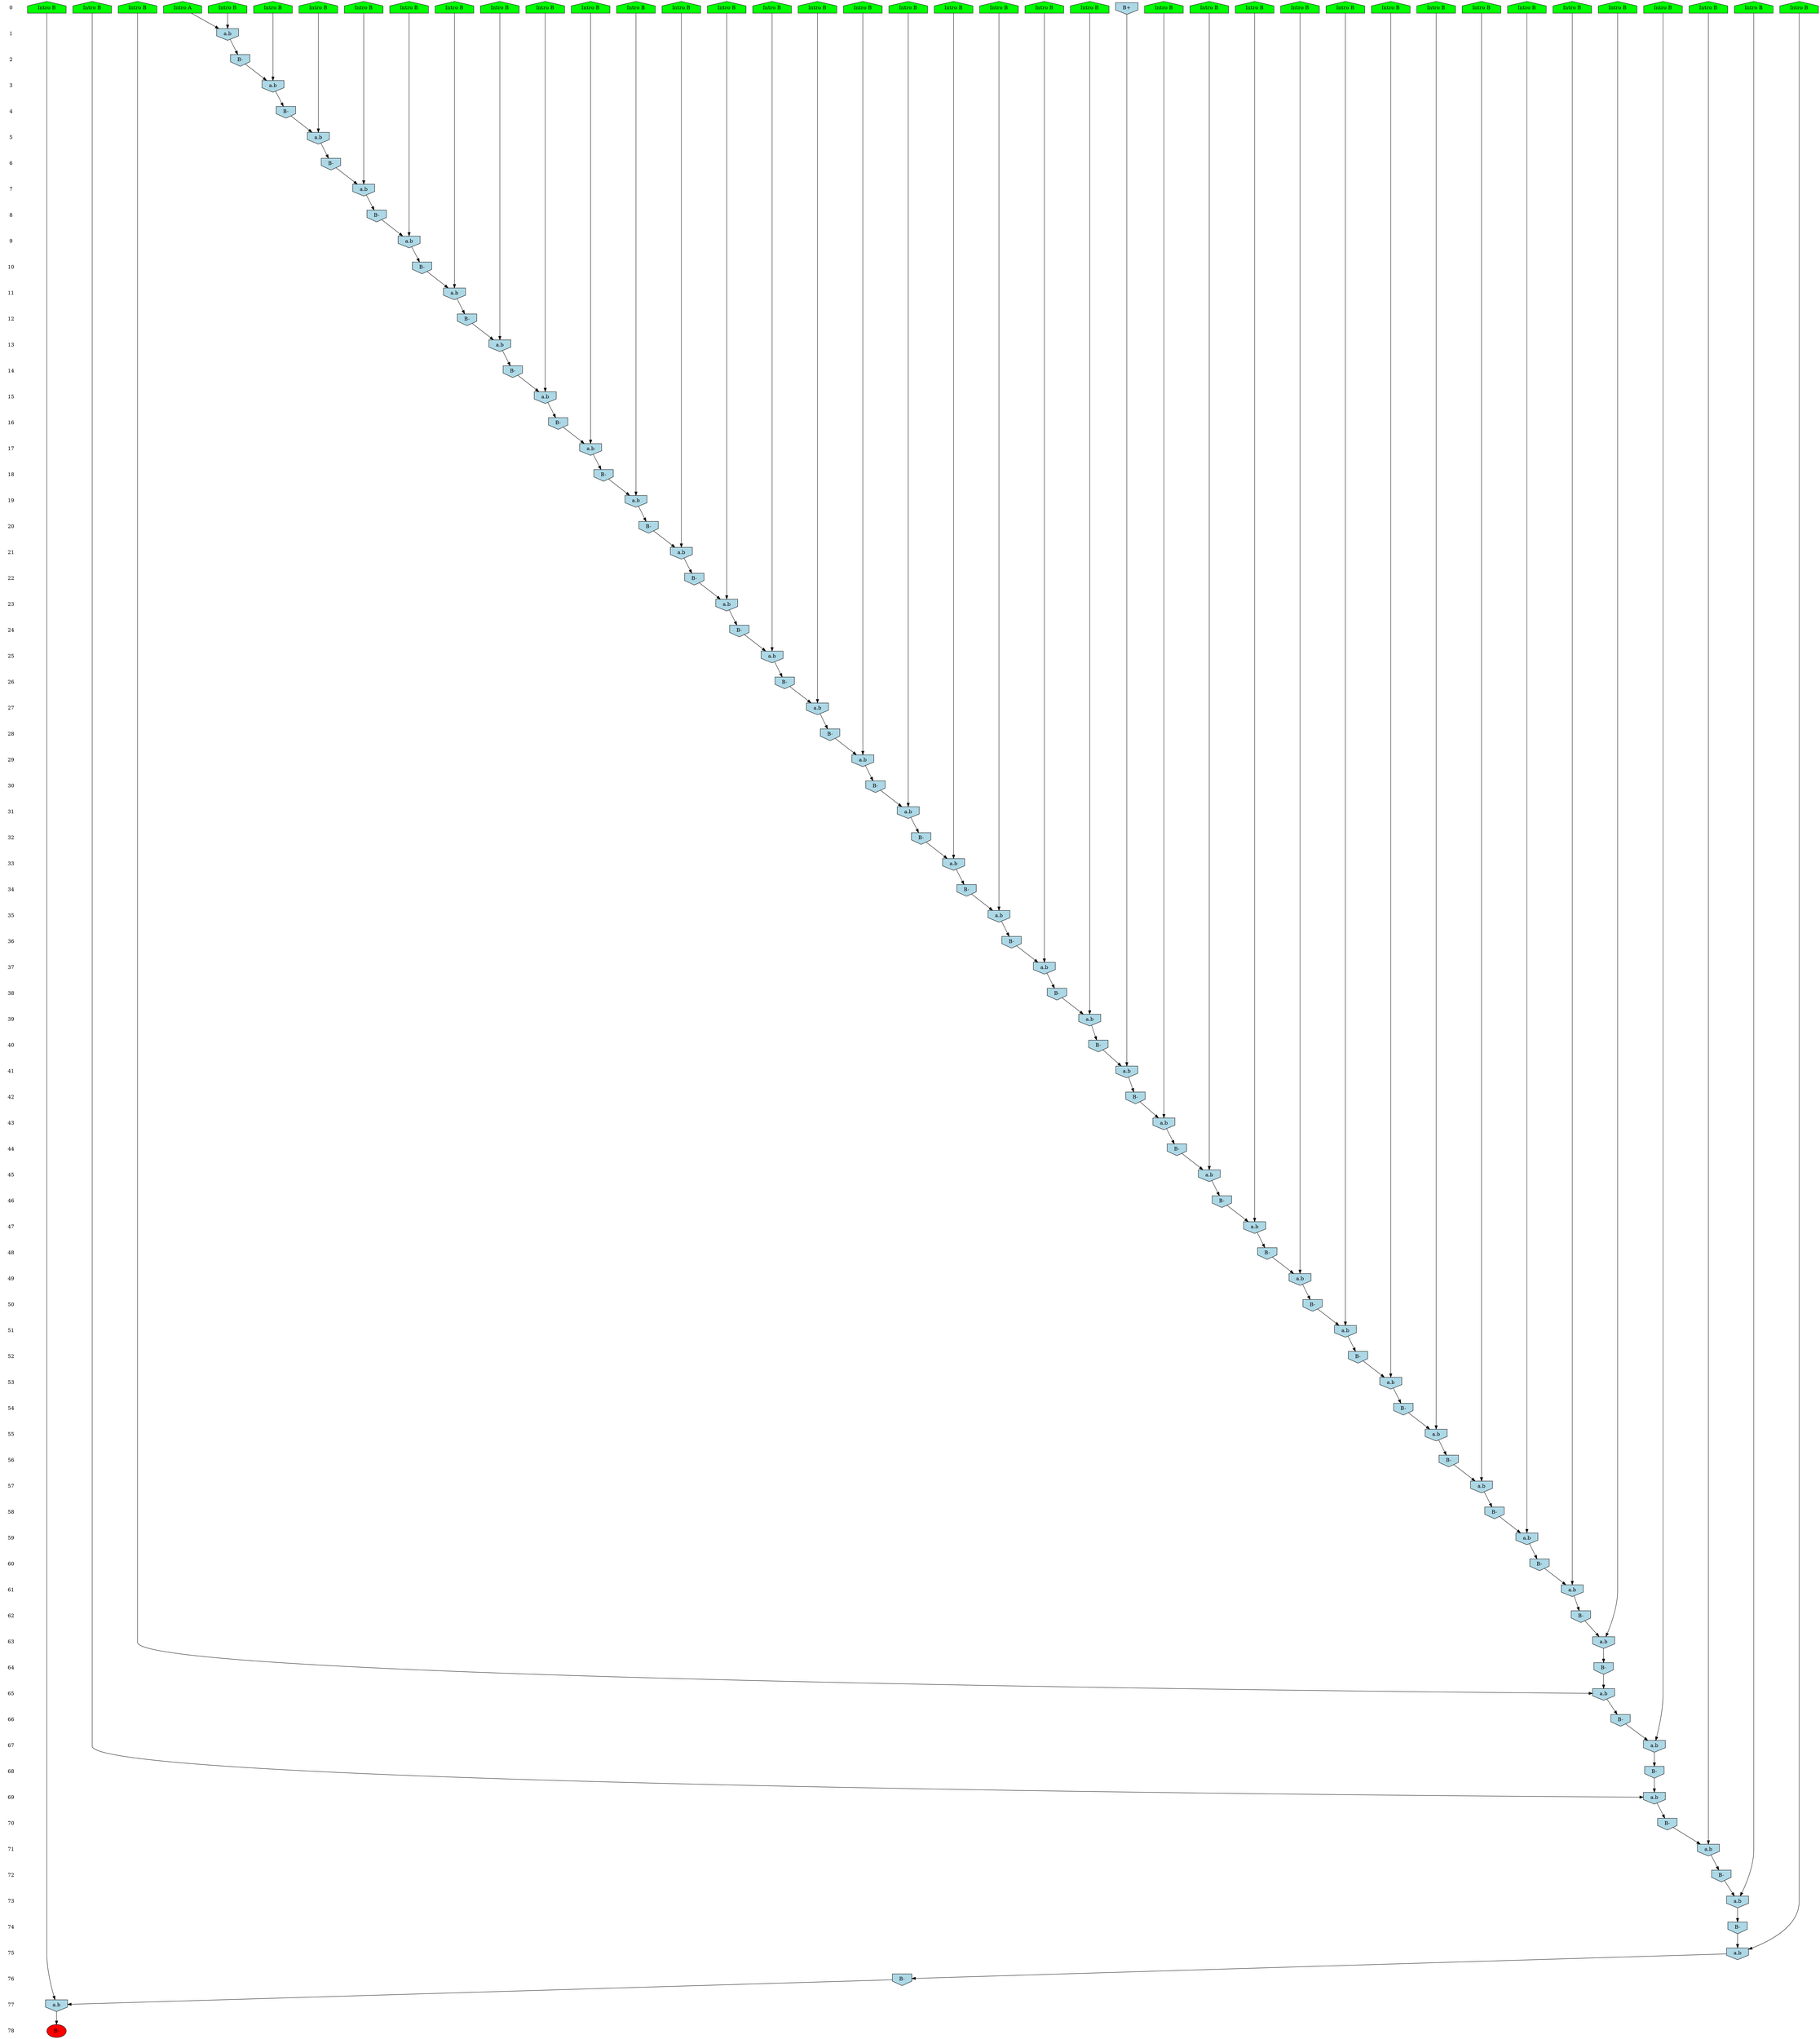 /* Compression of 1 causal flows obtained in average at 3.492499E+01 t.u */
/* Compressed causal flows were: [39] */
digraph G{
 ranksep=.5 ; 
{ rank = same ; "0" [shape=plaintext] ; node_1 [label ="Intro B", shape=house, style=filled, fillcolor=green] ;
node_2 [label ="Intro B", shape=house, style=filled, fillcolor=green] ;
node_3 [label ="Intro B", shape=house, style=filled, fillcolor=green] ;
node_4 [label ="Intro B", shape=house, style=filled, fillcolor=green] ;
node_5 [label ="Intro B", shape=house, style=filled, fillcolor=green] ;
node_6 [label ="Intro B", shape=house, style=filled, fillcolor=green] ;
node_7 [label ="Intro B", shape=house, style=filled, fillcolor=green] ;
node_8 [label ="Intro B", shape=house, style=filled, fillcolor=green] ;
node_9 [label ="Intro B", shape=house, style=filled, fillcolor=green] ;
node_10 [label ="Intro B", shape=house, style=filled, fillcolor=green] ;
node_11 [label ="Intro B", shape=house, style=filled, fillcolor=green] ;
node_12 [label ="Intro B", shape=house, style=filled, fillcolor=green] ;
node_13 [label ="Intro B", shape=house, style=filled, fillcolor=green] ;
node_14 [label ="Intro B", shape=house, style=filled, fillcolor=green] ;
node_15 [label ="Intro B", shape=house, style=filled, fillcolor=green] ;
node_16 [label ="Intro B", shape=house, style=filled, fillcolor=green] ;
node_17 [label ="Intro B", shape=house, style=filled, fillcolor=green] ;
node_18 [label ="Intro B", shape=house, style=filled, fillcolor=green] ;
node_19 [label ="Intro B", shape=house, style=filled, fillcolor=green] ;
node_20 [label ="Intro B", shape=house, style=filled, fillcolor=green] ;
node_21 [label ="Intro B", shape=house, style=filled, fillcolor=green] ;
node_22 [label ="Intro B", shape=house, style=filled, fillcolor=green] ;
node_23 [label ="Intro B", shape=house, style=filled, fillcolor=green] ;
node_24 [label ="Intro B", shape=house, style=filled, fillcolor=green] ;
node_25 [label ="Intro B", shape=house, style=filled, fillcolor=green] ;
node_26 [label ="Intro B", shape=house, style=filled, fillcolor=green] ;
node_27 [label ="Intro B", shape=house, style=filled, fillcolor=green] ;
node_28 [label ="Intro B", shape=house, style=filled, fillcolor=green] ;
node_29 [label ="Intro B", shape=house, style=filled, fillcolor=green] ;
node_30 [label ="Intro B", shape=house, style=filled, fillcolor=green] ;
node_31 [label ="Intro B", shape=house, style=filled, fillcolor=green] ;
node_32 [label ="Intro B", shape=house, style=filled, fillcolor=green] ;
node_33 [label ="Intro B", shape=house, style=filled, fillcolor=green] ;
node_34 [label ="Intro B", shape=house, style=filled, fillcolor=green] ;
node_35 [label ="Intro B", shape=house, style=filled, fillcolor=green] ;
node_36 [label ="Intro B", shape=house, style=filled, fillcolor=green] ;
node_37 [label ="Intro B", shape=house, style=filled, fillcolor=green] ;
node_38 [label ="Intro B", shape=house, style=filled, fillcolor=green] ;
node_39 [label ="Intro A", shape=house, style=filled, fillcolor=green] ;
node_53 [label="B+", shape=invhouse, style=filled, fillcolor = lightblue] ;
}
{ rank = same ; "1" [shape=plaintext] ; node_40 [label="a.b", shape=invhouse, style=filled, fillcolor = lightblue] ;
}
{ rank = same ; "2" [shape=plaintext] ; node_41 [label="B-", shape=invhouse, style=filled, fillcolor = lightblue] ;
}
{ rank = same ; "3" [shape=plaintext] ; node_42 [label="a.b", shape=invhouse, style=filled, fillcolor = lightblue] ;
}
{ rank = same ; "4" [shape=plaintext] ; node_43 [label="B-", shape=invhouse, style=filled, fillcolor = lightblue] ;
}
{ rank = same ; "5" [shape=plaintext] ; node_44 [label="a.b", shape=invhouse, style=filled, fillcolor = lightblue] ;
}
{ rank = same ; "6" [shape=plaintext] ; node_45 [label="B-", shape=invhouse, style=filled, fillcolor = lightblue] ;
}
{ rank = same ; "7" [shape=plaintext] ; node_46 [label="a.b", shape=invhouse, style=filled, fillcolor = lightblue] ;
}
{ rank = same ; "8" [shape=plaintext] ; node_47 [label="B-", shape=invhouse, style=filled, fillcolor = lightblue] ;
}
{ rank = same ; "9" [shape=plaintext] ; node_48 [label="a.b", shape=invhouse, style=filled, fillcolor = lightblue] ;
}
{ rank = same ; "10" [shape=plaintext] ; node_49 [label="B-", shape=invhouse, style=filled, fillcolor = lightblue] ;
}
{ rank = same ; "11" [shape=plaintext] ; node_50 [label="a.b", shape=invhouse, style=filled, fillcolor = lightblue] ;
}
{ rank = same ; "12" [shape=plaintext] ; node_51 [label="B-", shape=invhouse, style=filled, fillcolor = lightblue] ;
}
{ rank = same ; "13" [shape=plaintext] ; node_52 [label="a.b", shape=invhouse, style=filled, fillcolor = lightblue] ;
}
{ rank = same ; "14" [shape=plaintext] ; node_54 [label="B-", shape=invhouse, style=filled, fillcolor = lightblue] ;
}
{ rank = same ; "15" [shape=plaintext] ; node_55 [label="a.b", shape=invhouse, style=filled, fillcolor = lightblue] ;
}
{ rank = same ; "16" [shape=plaintext] ; node_56 [label="B-", shape=invhouse, style=filled, fillcolor = lightblue] ;
}
{ rank = same ; "17" [shape=plaintext] ; node_57 [label="a.b", shape=invhouse, style=filled, fillcolor = lightblue] ;
}
{ rank = same ; "18" [shape=plaintext] ; node_58 [label="B-", shape=invhouse, style=filled, fillcolor = lightblue] ;
}
{ rank = same ; "19" [shape=plaintext] ; node_59 [label="a.b", shape=invhouse, style=filled, fillcolor = lightblue] ;
}
{ rank = same ; "20" [shape=plaintext] ; node_60 [label="B-", shape=invhouse, style=filled, fillcolor = lightblue] ;
}
{ rank = same ; "21" [shape=plaintext] ; node_61 [label="a.b", shape=invhouse, style=filled, fillcolor = lightblue] ;
}
{ rank = same ; "22" [shape=plaintext] ; node_62 [label="B-", shape=invhouse, style=filled, fillcolor = lightblue] ;
}
{ rank = same ; "23" [shape=plaintext] ; node_63 [label="a.b", shape=invhouse, style=filled, fillcolor = lightblue] ;
}
{ rank = same ; "24" [shape=plaintext] ; node_64 [label="B-", shape=invhouse, style=filled, fillcolor = lightblue] ;
}
{ rank = same ; "25" [shape=plaintext] ; node_65 [label="a.b", shape=invhouse, style=filled, fillcolor = lightblue] ;
}
{ rank = same ; "26" [shape=plaintext] ; node_66 [label="B-", shape=invhouse, style=filled, fillcolor = lightblue] ;
}
{ rank = same ; "27" [shape=plaintext] ; node_67 [label="a.b", shape=invhouse, style=filled, fillcolor = lightblue] ;
}
{ rank = same ; "28" [shape=plaintext] ; node_68 [label="B-", shape=invhouse, style=filled, fillcolor = lightblue] ;
}
{ rank = same ; "29" [shape=plaintext] ; node_69 [label="a.b", shape=invhouse, style=filled, fillcolor = lightblue] ;
}
{ rank = same ; "30" [shape=plaintext] ; node_70 [label="B-", shape=invhouse, style=filled, fillcolor = lightblue] ;
}
{ rank = same ; "31" [shape=plaintext] ; node_71 [label="a.b", shape=invhouse, style=filled, fillcolor = lightblue] ;
}
{ rank = same ; "32" [shape=plaintext] ; node_72 [label="B-", shape=invhouse, style=filled, fillcolor = lightblue] ;
}
{ rank = same ; "33" [shape=plaintext] ; node_73 [label="a.b", shape=invhouse, style=filled, fillcolor = lightblue] ;
}
{ rank = same ; "34" [shape=plaintext] ; node_74 [label="B-", shape=invhouse, style=filled, fillcolor = lightblue] ;
}
{ rank = same ; "35" [shape=plaintext] ; node_75 [label="a.b", shape=invhouse, style=filled, fillcolor = lightblue] ;
}
{ rank = same ; "36" [shape=plaintext] ; node_76 [label="B-", shape=invhouse, style=filled, fillcolor = lightblue] ;
}
{ rank = same ; "37" [shape=plaintext] ; node_77 [label="a.b", shape=invhouse, style=filled, fillcolor = lightblue] ;
}
{ rank = same ; "38" [shape=plaintext] ; node_78 [label="B-", shape=invhouse, style=filled, fillcolor = lightblue] ;
}
{ rank = same ; "39" [shape=plaintext] ; node_79 [label="a.b", shape=invhouse, style=filled, fillcolor = lightblue] ;
}
{ rank = same ; "40" [shape=plaintext] ; node_80 [label="B-", shape=invhouse, style=filled, fillcolor = lightblue] ;
}
{ rank = same ; "41" [shape=plaintext] ; node_81 [label="a.b", shape=invhouse, style=filled, fillcolor = lightblue] ;
}
{ rank = same ; "42" [shape=plaintext] ; node_82 [label="B-", shape=invhouse, style=filled, fillcolor = lightblue] ;
}
{ rank = same ; "43" [shape=plaintext] ; node_83 [label="a.b", shape=invhouse, style=filled, fillcolor = lightblue] ;
}
{ rank = same ; "44" [shape=plaintext] ; node_84 [label="B-", shape=invhouse, style=filled, fillcolor = lightblue] ;
}
{ rank = same ; "45" [shape=plaintext] ; node_85 [label="a.b", shape=invhouse, style=filled, fillcolor = lightblue] ;
}
{ rank = same ; "46" [shape=plaintext] ; node_86 [label="B-", shape=invhouse, style=filled, fillcolor = lightblue] ;
}
{ rank = same ; "47" [shape=plaintext] ; node_87 [label="a.b", shape=invhouse, style=filled, fillcolor = lightblue] ;
}
{ rank = same ; "48" [shape=plaintext] ; node_88 [label="B-", shape=invhouse, style=filled, fillcolor = lightblue] ;
}
{ rank = same ; "49" [shape=plaintext] ; node_89 [label="a.b", shape=invhouse, style=filled, fillcolor = lightblue] ;
}
{ rank = same ; "50" [shape=plaintext] ; node_90 [label="B-", shape=invhouse, style=filled, fillcolor = lightblue] ;
}
{ rank = same ; "51" [shape=plaintext] ; node_91 [label="a.b", shape=invhouse, style=filled, fillcolor = lightblue] ;
}
{ rank = same ; "52" [shape=plaintext] ; node_92 [label="B-", shape=invhouse, style=filled, fillcolor = lightblue] ;
}
{ rank = same ; "53" [shape=plaintext] ; node_93 [label="a.b", shape=invhouse, style=filled, fillcolor = lightblue] ;
}
{ rank = same ; "54" [shape=plaintext] ; node_94 [label="B-", shape=invhouse, style=filled, fillcolor = lightblue] ;
}
{ rank = same ; "55" [shape=plaintext] ; node_95 [label="a.b", shape=invhouse, style=filled, fillcolor = lightblue] ;
}
{ rank = same ; "56" [shape=plaintext] ; node_96 [label="B-", shape=invhouse, style=filled, fillcolor = lightblue] ;
}
{ rank = same ; "57" [shape=plaintext] ; node_97 [label="a.b", shape=invhouse, style=filled, fillcolor = lightblue] ;
}
{ rank = same ; "58" [shape=plaintext] ; node_98 [label="B-", shape=invhouse, style=filled, fillcolor = lightblue] ;
}
{ rank = same ; "59" [shape=plaintext] ; node_99 [label="a.b", shape=invhouse, style=filled, fillcolor = lightblue] ;
}
{ rank = same ; "60" [shape=plaintext] ; node_100 [label="B-", shape=invhouse, style=filled, fillcolor = lightblue] ;
}
{ rank = same ; "61" [shape=plaintext] ; node_101 [label="a.b", shape=invhouse, style=filled, fillcolor = lightblue] ;
}
{ rank = same ; "62" [shape=plaintext] ; node_102 [label="B-", shape=invhouse, style=filled, fillcolor = lightblue] ;
}
{ rank = same ; "63" [shape=plaintext] ; node_103 [label="a.b", shape=invhouse, style=filled, fillcolor = lightblue] ;
}
{ rank = same ; "64" [shape=plaintext] ; node_104 [label="B-", shape=invhouse, style=filled, fillcolor = lightblue] ;
}
{ rank = same ; "65" [shape=plaintext] ; node_105 [label="a.b", shape=invhouse, style=filled, fillcolor = lightblue] ;
}
{ rank = same ; "66" [shape=plaintext] ; node_106 [label="B-", shape=invhouse, style=filled, fillcolor = lightblue] ;
}
{ rank = same ; "67" [shape=plaintext] ; node_107 [label="a.b", shape=invhouse, style=filled, fillcolor = lightblue] ;
}
{ rank = same ; "68" [shape=plaintext] ; node_108 [label="B-", shape=invhouse, style=filled, fillcolor = lightblue] ;
}
{ rank = same ; "69" [shape=plaintext] ; node_109 [label="a.b", shape=invhouse, style=filled, fillcolor = lightblue] ;
}
{ rank = same ; "70" [shape=plaintext] ; node_110 [label="B-", shape=invhouse, style=filled, fillcolor = lightblue] ;
}
{ rank = same ; "71" [shape=plaintext] ; node_111 [label="a.b", shape=invhouse, style=filled, fillcolor = lightblue] ;
}
{ rank = same ; "72" [shape=plaintext] ; node_112 [label="B-", shape=invhouse, style=filled, fillcolor = lightblue] ;
}
{ rank = same ; "73" [shape=plaintext] ; node_113 [label="a.b", shape=invhouse, style=filled, fillcolor = lightblue] ;
}
{ rank = same ; "74" [shape=plaintext] ; node_114 [label="B-", shape=invhouse, style=filled, fillcolor = lightblue] ;
}
{ rank = same ; "75" [shape=plaintext] ; node_115 [label="a.b", shape=invhouse, style=filled, fillcolor = lightblue] ;
}
{ rank = same ; "76" [shape=plaintext] ; node_116 [label="B-", shape=invhouse, style=filled, fillcolor = lightblue] ;
}
{ rank = same ; "77" [shape=plaintext] ; node_117 [label="a.b", shape=invhouse, style=filled, fillcolor = lightblue] ;
}
{ rank = same ; "78" [shape=plaintext] ; node_118 [label ="B-", style=filled, fillcolor=red] ;
}
"0" -> "1" [style="invis"]; 
"1" -> "2" [style="invis"]; 
"2" -> "3" [style="invis"]; 
"3" -> "4" [style="invis"]; 
"4" -> "5" [style="invis"]; 
"5" -> "6" [style="invis"]; 
"6" -> "7" [style="invis"]; 
"7" -> "8" [style="invis"]; 
"8" -> "9" [style="invis"]; 
"9" -> "10" [style="invis"]; 
"10" -> "11" [style="invis"]; 
"11" -> "12" [style="invis"]; 
"12" -> "13" [style="invis"]; 
"13" -> "14" [style="invis"]; 
"14" -> "15" [style="invis"]; 
"15" -> "16" [style="invis"]; 
"16" -> "17" [style="invis"]; 
"17" -> "18" [style="invis"]; 
"18" -> "19" [style="invis"]; 
"19" -> "20" [style="invis"]; 
"20" -> "21" [style="invis"]; 
"21" -> "22" [style="invis"]; 
"22" -> "23" [style="invis"]; 
"23" -> "24" [style="invis"]; 
"24" -> "25" [style="invis"]; 
"25" -> "26" [style="invis"]; 
"26" -> "27" [style="invis"]; 
"27" -> "28" [style="invis"]; 
"28" -> "29" [style="invis"]; 
"29" -> "30" [style="invis"]; 
"30" -> "31" [style="invis"]; 
"31" -> "32" [style="invis"]; 
"32" -> "33" [style="invis"]; 
"33" -> "34" [style="invis"]; 
"34" -> "35" [style="invis"]; 
"35" -> "36" [style="invis"]; 
"36" -> "37" [style="invis"]; 
"37" -> "38" [style="invis"]; 
"38" -> "39" [style="invis"]; 
"39" -> "40" [style="invis"]; 
"40" -> "41" [style="invis"]; 
"41" -> "42" [style="invis"]; 
"42" -> "43" [style="invis"]; 
"43" -> "44" [style="invis"]; 
"44" -> "45" [style="invis"]; 
"45" -> "46" [style="invis"]; 
"46" -> "47" [style="invis"]; 
"47" -> "48" [style="invis"]; 
"48" -> "49" [style="invis"]; 
"49" -> "50" [style="invis"]; 
"50" -> "51" [style="invis"]; 
"51" -> "52" [style="invis"]; 
"52" -> "53" [style="invis"]; 
"53" -> "54" [style="invis"]; 
"54" -> "55" [style="invis"]; 
"55" -> "56" [style="invis"]; 
"56" -> "57" [style="invis"]; 
"57" -> "58" [style="invis"]; 
"58" -> "59" [style="invis"]; 
"59" -> "60" [style="invis"]; 
"60" -> "61" [style="invis"]; 
"61" -> "62" [style="invis"]; 
"62" -> "63" [style="invis"]; 
"63" -> "64" [style="invis"]; 
"64" -> "65" [style="invis"]; 
"65" -> "66" [style="invis"]; 
"66" -> "67" [style="invis"]; 
"67" -> "68" [style="invis"]; 
"68" -> "69" [style="invis"]; 
"69" -> "70" [style="invis"]; 
"70" -> "71" [style="invis"]; 
"71" -> "72" [style="invis"]; 
"72" -> "73" [style="invis"]; 
"73" -> "74" [style="invis"]; 
"74" -> "75" [style="invis"]; 
"75" -> "76" [style="invis"]; 
"76" -> "77" [style="invis"]; 
"77" -> "78" [style="invis"]; 
node_4 -> node_40
node_39 -> node_40
node_40 -> node_41
node_14 -> node_42
node_41 -> node_42
node_42 -> node_43
node_11 -> node_44
node_43 -> node_44
node_44 -> node_45
node_36 -> node_46
node_45 -> node_46
node_46 -> node_47
node_7 -> node_48
node_47 -> node_48
node_48 -> node_49
node_26 -> node_50
node_49 -> node_50
node_50 -> node_51
node_28 -> node_52
node_51 -> node_52
node_52 -> node_54
node_33 -> node_55
node_54 -> node_55
node_55 -> node_56
node_16 -> node_57
node_56 -> node_57
node_57 -> node_58
node_5 -> node_59
node_58 -> node_59
node_59 -> node_60
node_37 -> node_61
node_60 -> node_61
node_61 -> node_62
node_12 -> node_63
node_62 -> node_63
node_63 -> node_64
node_35 -> node_65
node_64 -> node_65
node_65 -> node_66
node_21 -> node_67
node_66 -> node_67
node_67 -> node_68
node_17 -> node_69
node_68 -> node_69
node_69 -> node_70
node_3 -> node_71
node_70 -> node_71
node_71 -> node_72
node_23 -> node_73
node_72 -> node_73
node_73 -> node_74
node_10 -> node_75
node_74 -> node_75
node_75 -> node_76
node_9 -> node_77
node_76 -> node_77
node_77 -> node_78
node_15 -> node_79
node_78 -> node_79
node_79 -> node_80
node_53 -> node_81
node_80 -> node_81
node_81 -> node_82
node_30 -> node_83
node_82 -> node_83
node_83 -> node_84
node_25 -> node_85
node_84 -> node_85
node_85 -> node_86
node_20 -> node_87
node_86 -> node_87
node_87 -> node_88
node_24 -> node_89
node_88 -> node_89
node_89 -> node_90
node_38 -> node_91
node_90 -> node_91
node_91 -> node_92
node_8 -> node_93
node_92 -> node_93
node_93 -> node_94
node_18 -> node_95
node_94 -> node_95
node_95 -> node_96
node_2 -> node_97
node_96 -> node_97
node_97 -> node_98
node_32 -> node_99
node_98 -> node_99
node_99 -> node_100
node_6 -> node_101
node_100 -> node_101
node_101 -> node_102
node_27 -> node_103
node_102 -> node_103
node_103 -> node_104
node_1 -> node_105
node_104 -> node_105
node_105 -> node_106
node_29 -> node_107
node_106 -> node_107
node_107 -> node_108
node_13 -> node_109
node_108 -> node_109
node_109 -> node_110
node_22 -> node_111
node_110 -> node_111
node_111 -> node_112
node_31 -> node_113
node_112 -> node_113
node_113 -> node_114
node_19 -> node_115
node_114 -> node_115
node_115 -> node_116
node_34 -> node_117
node_116 -> node_117
node_117 -> node_118
}
/*
 Dot generation time: 0.000779
*/